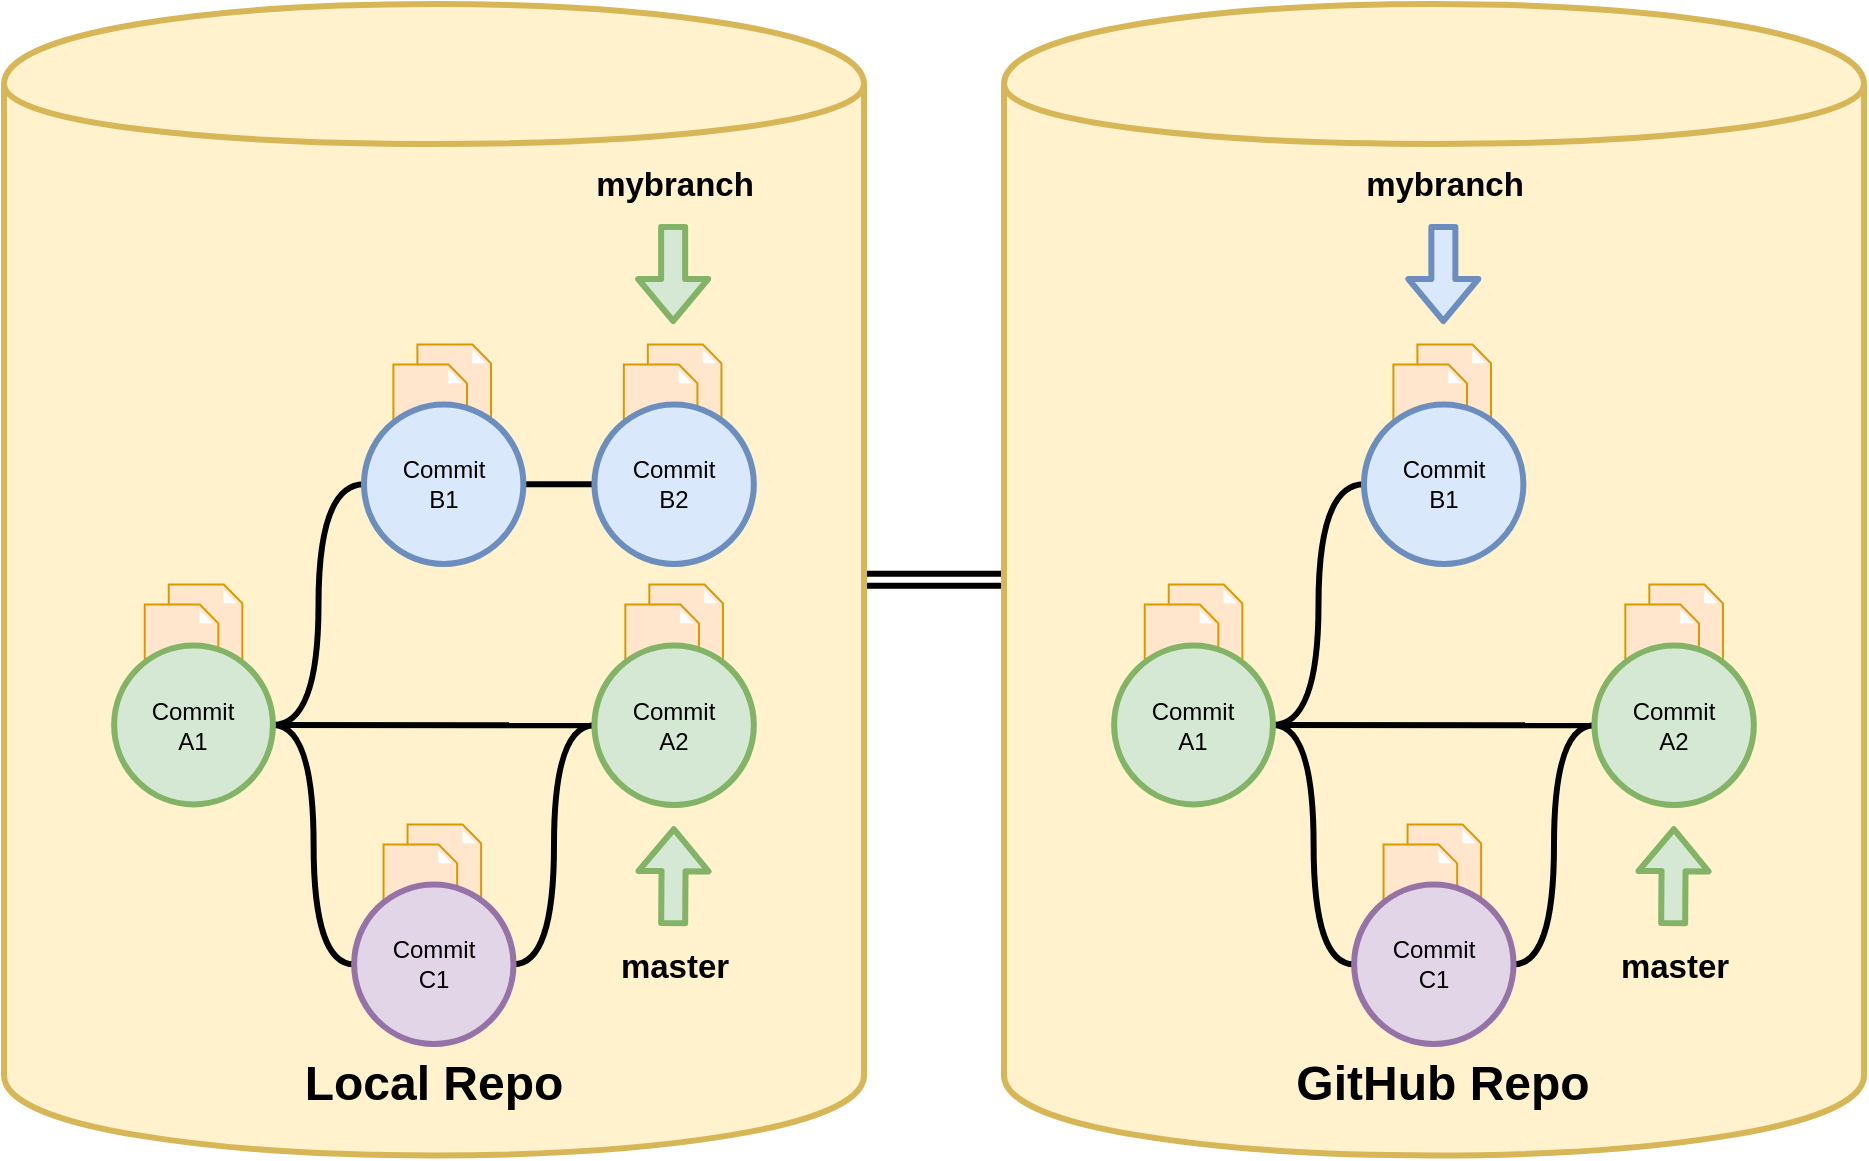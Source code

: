 <mxfile version="13.5.1" type="device"><diagram id="1vah80A7K6ktCt1jhF-4" name="Page-1"><mxGraphModel dx="1106" dy="1003" grid="1" gridSize="10" guides="1" tooltips="1" connect="1" arrows="1" fold="1" page="1" pageScale="1" pageWidth="850" pageHeight="1100" background="#ffffff" math="0" shadow="0"><root><mxCell id="0"/><mxCell id="1" parent="0"/><mxCell id="z2_z9MhJDODGl9O1BSn3-104" style="edgeStyle=orthogonalEdgeStyle;curved=1;rounded=0;orthogonalLoop=1;jettySize=auto;html=1;exitX=1;exitY=0.5;exitDx=0;exitDy=0;entryX=0;entryY=0.5;entryDx=0;entryDy=0;endArrow=none;endFill=0;strokeWidth=3;shape=link;" edge="1" parent="1" source="10" target="z2_z9MhJDODGl9O1BSn3-78"><mxGeometry relative="1" as="geometry"/></mxCell><mxCell id="10" value="&lt;h1&gt;&lt;br&gt;&lt;/h1&gt;" style="shape=cylinder;whiteSpace=wrap;html=1;boundedLbl=1;strokeWidth=3;align=left;fillColor=#fff2cc;strokeColor=#d6b656;" parent="1" vertex="1"><mxGeometry x="40" y="40" width="430" height="575.7" as="geometry"/></mxCell><mxCell id="LzootIgWYRKK6utNdJAp-16" value="" style="shadow=0;dashed=0;html=1;strokeColor=#d79b00;fillColor=#ffe6cc;labelPosition=center;verticalLabelPosition=bottom;verticalAlign=top;align=center;outlineConnect=0;shape=mxgraph.veeam.2d.file;" parent="1" vertex="1"><mxGeometry x="122.37" y="330.3" width="36.8" height="50.8" as="geometry"/></mxCell><mxCell id="LzootIgWYRKK6utNdJAp-17" value="" style="shadow=0;dashed=0;html=1;strokeColor=#d79b00;fillColor=#ffe6cc;labelPosition=center;verticalLabelPosition=bottom;verticalAlign=top;align=center;outlineConnect=0;shape=mxgraph.veeam.2d.file;" parent="1" vertex="1"><mxGeometry x="110.37" y="340.3" width="36.8" height="50.8" as="geometry"/></mxCell><mxCell id="GAF7Az4xLPFggu_e14xt-14" value="&lt;h1&gt;Local Repo&lt;/h1&gt;" style="text;html=1;strokeColor=none;fillColor=none;spacing=5;spacingTop=-20;whiteSpace=wrap;overflow=hidden;rounded=0;dashed=1;dashPattern=1 1;align=center;" parent="1" vertex="1"><mxGeometry x="185.0" y="560" width="140" height="40" as="geometry"/></mxCell><mxCell id="z2_z9MhJDODGl9O1BSn3-26" value="" style="shape=flexArrow;endArrow=classic;html=1;strokeWidth=3;fillColor=#d5e8d4;strokeColor=#82b366;" edge="1" parent="1"><mxGeometry width="50" height="50" relative="1" as="geometry"><mxPoint x="374.57" y="501.1" as="sourcePoint"/><mxPoint x="374.92" y="451.1" as="targetPoint"/></mxGeometry></mxCell><mxCell id="z2_z9MhJDODGl9O1BSn3-27" value="&lt;h2&gt;master&lt;/h2&gt;" style="edgeLabel;html=1;align=center;verticalAlign=middle;resizable=0;points=[];labelBackgroundColor=none;" vertex="1" connectable="0" parent="z2_z9MhJDODGl9O1BSn3-26"><mxGeometry x="-0.36" y="1" relative="1" as="geometry"><mxPoint x="1.39" y="36.01" as="offset"/></mxGeometry></mxCell><mxCell id="z2_z9MhJDODGl9O1BSn3-55" style="edgeStyle=orthogonalEdgeStyle;rounded=0;orthogonalLoop=1;jettySize=auto;html=1;exitX=1;exitY=0.5;exitDx=0;exitDy=0;entryX=0;entryY=0.5;entryDx=0;entryDy=0;strokeWidth=3;endArrow=none;endFill=0;curved=1;" edge="1" parent="1" source="2" target="z2_z9MhJDODGl9O1BSn3-45"><mxGeometry relative="1" as="geometry"/></mxCell><mxCell id="z2_z9MhJDODGl9O1BSn3-57" style="edgeStyle=orthogonalEdgeStyle;curved=1;rounded=0;orthogonalLoop=1;jettySize=auto;html=1;exitX=1;exitY=0.5;exitDx=0;exitDy=0;entryX=0;entryY=0.5;entryDx=0;entryDy=0;endArrow=none;endFill=0;strokeWidth=3;" edge="1" parent="1" source="2" target="z2_z9MhJDODGl9O1BSn3-56"><mxGeometry relative="1" as="geometry"/></mxCell><mxCell id="z2_z9MhJDODGl9O1BSn3-67" style="edgeStyle=orthogonalEdgeStyle;curved=1;rounded=0;orthogonalLoop=1;jettySize=auto;html=1;exitX=1;exitY=0.5;exitDx=0;exitDy=0;entryX=0;entryY=0.5;entryDx=0;entryDy=0;endArrow=none;endFill=0;strokeWidth=3;" edge="1" parent="1" source="2" target="z2_z9MhJDODGl9O1BSn3-62"><mxGeometry relative="1" as="geometry"/></mxCell><mxCell id="2" value="Commit&lt;br&gt;A1" style="ellipse;whiteSpace=wrap;html=1;aspect=fixed;strokeWidth=3;fillColor=#d5e8d4;strokeColor=#82b366;" parent="1" vertex="1"><mxGeometry x="95.07" y="360.8" width="79.4" height="79.4" as="geometry"/></mxCell><mxCell id="z2_z9MhJDODGl9O1BSn3-58" value="" style="shadow=0;dashed=0;html=1;strokeColor=#d79b00;fillColor=#ffe6cc;labelPosition=center;verticalLabelPosition=bottom;verticalAlign=top;align=center;outlineConnect=0;shape=mxgraph.veeam.2d.file;" vertex="1" parent="1"><mxGeometry x="246.7" y="210.3" width="36.8" height="50.8" as="geometry"/></mxCell><mxCell id="z2_z9MhJDODGl9O1BSn3-59" value="" style="shadow=0;dashed=0;html=1;strokeColor=#d79b00;fillColor=#ffe6cc;labelPosition=center;verticalLabelPosition=bottom;verticalAlign=top;align=center;outlineConnect=0;shape=mxgraph.veeam.2d.file;" vertex="1" parent="1"><mxGeometry x="234.7" y="220.3" width="36.8" height="50.8" as="geometry"/></mxCell><mxCell id="z2_z9MhJDODGl9O1BSn3-77" style="edgeStyle=orthogonalEdgeStyle;curved=1;rounded=0;orthogonalLoop=1;jettySize=auto;html=1;exitX=1;exitY=0.5;exitDx=0;exitDy=0;entryX=0;entryY=0.5;entryDx=0;entryDy=0;endArrow=none;endFill=0;strokeWidth=3;" edge="1" parent="1" source="z2_z9MhJDODGl9O1BSn3-56" target="z2_z9MhJDODGl9O1BSn3-73"><mxGeometry relative="1" as="geometry"/></mxCell><mxCell id="z2_z9MhJDODGl9O1BSn3-56" value="Commit&lt;br&gt;B1" style="ellipse;whiteSpace=wrap;html=1;aspect=fixed;strokeWidth=3;fillColor=#dae8fc;strokeColor=#6c8ebf;" vertex="1" parent="1"><mxGeometry x="220.0" y="240.3" width="79.7" height="79.7" as="geometry"/></mxCell><mxCell id="z2_z9MhJDODGl9O1BSn3-60" value="" style="shadow=0;dashed=0;html=1;strokeColor=#d79b00;fillColor=#ffe6cc;labelPosition=center;verticalLabelPosition=bottom;verticalAlign=top;align=center;outlineConnect=0;shape=mxgraph.veeam.2d.file;" vertex="1" parent="1"><mxGeometry x="241.77" y="450.3" width="36.8" height="50.8" as="geometry"/></mxCell><mxCell id="z2_z9MhJDODGl9O1BSn3-61" value="" style="shadow=0;dashed=0;html=1;strokeColor=#d79b00;fillColor=#ffe6cc;labelPosition=center;verticalLabelPosition=bottom;verticalAlign=top;align=center;outlineConnect=0;shape=mxgraph.veeam.2d.file;" vertex="1" parent="1"><mxGeometry x="229.77" y="460.3" width="36.8" height="50.8" as="geometry"/></mxCell><mxCell id="z2_z9MhJDODGl9O1BSn3-66" style="edgeStyle=orthogonalEdgeStyle;curved=1;rounded=0;orthogonalLoop=1;jettySize=auto;html=1;exitX=1;exitY=0.5;exitDx=0;exitDy=0;entryX=0;entryY=0.5;entryDx=0;entryDy=0;endArrow=none;endFill=0;strokeWidth=3;" edge="1" parent="1" source="z2_z9MhJDODGl9O1BSn3-45" target="z2_z9MhJDODGl9O1BSn3-62"><mxGeometry relative="1" as="geometry"/></mxCell><mxCell id="z2_z9MhJDODGl9O1BSn3-45" value="Commit&lt;br&gt;C1" style="ellipse;whiteSpace=wrap;html=1;aspect=fixed;strokeWidth=3;fillColor=#e1d5e7;strokeColor=#9673a6;" vertex="1" parent="1"><mxGeometry x="215.07" y="480.3" width="79.7" height="79.7" as="geometry"/></mxCell><mxCell id="z2_z9MhJDODGl9O1BSn3-64" value="" style="shadow=0;dashed=0;html=1;strokeColor=#d79b00;fillColor=#ffe6cc;labelPosition=center;verticalLabelPosition=bottom;verticalAlign=top;align=center;outlineConnect=0;shape=mxgraph.veeam.2d.file;" vertex="1" parent="1"><mxGeometry x="362.67" y="330.3" width="36.8" height="50.8" as="geometry"/></mxCell><mxCell id="z2_z9MhJDODGl9O1BSn3-65" value="" style="shadow=0;dashed=0;html=1;strokeColor=#d79b00;fillColor=#ffe6cc;labelPosition=center;verticalLabelPosition=bottom;verticalAlign=top;align=center;outlineConnect=0;shape=mxgraph.veeam.2d.file;" vertex="1" parent="1"><mxGeometry x="350.67" y="340.3" width="36.8" height="50.8" as="geometry"/></mxCell><mxCell id="z2_z9MhJDODGl9O1BSn3-62" value="Commit&lt;br&gt;A2" style="ellipse;whiteSpace=wrap;html=1;aspect=fixed;strokeWidth=3;fillColor=#d5e8d4;strokeColor=#82b366;" vertex="1" parent="1"><mxGeometry x="335.22" y="360.8" width="79.7" height="79.7" as="geometry"/></mxCell><mxCell id="z2_z9MhJDODGl9O1BSn3-71" value="" style="shadow=0;dashed=0;html=1;strokeColor=#d79b00;fillColor=#ffe6cc;labelPosition=center;verticalLabelPosition=bottom;verticalAlign=top;align=center;outlineConnect=0;shape=mxgraph.veeam.2d.file;" vertex="1" parent="1"><mxGeometry x="361.92" y="210.3" width="36.8" height="50.8" as="geometry"/></mxCell><mxCell id="z2_z9MhJDODGl9O1BSn3-72" value="" style="shadow=0;dashed=0;html=1;strokeColor=#d79b00;fillColor=#ffe6cc;labelPosition=center;verticalLabelPosition=bottom;verticalAlign=top;align=center;outlineConnect=0;shape=mxgraph.veeam.2d.file;" vertex="1" parent="1"><mxGeometry x="349.92" y="220.3" width="36.8" height="50.8" as="geometry"/></mxCell><mxCell id="z2_z9MhJDODGl9O1BSn3-73" value="Commit&lt;br&gt;B2" style="ellipse;whiteSpace=wrap;html=1;aspect=fixed;strokeWidth=3;fillColor=#dae8fc;strokeColor=#6c8ebf;" vertex="1" parent="1"><mxGeometry x="335.22" y="240.3" width="79.7" height="79.7" as="geometry"/></mxCell><mxCell id="z2_z9MhJDODGl9O1BSn3-74" value="" style="shape=flexArrow;endArrow=classic;html=1;strokeWidth=3;fillColor=#d5e8d4;strokeColor=#82b366;" edge="1" parent="1"><mxGeometry width="50" height="50" relative="1" as="geometry"><mxPoint x="374.57" y="150" as="sourcePoint"/><mxPoint x="374.57" y="200" as="targetPoint"/></mxGeometry></mxCell><mxCell id="z2_z9MhJDODGl9O1BSn3-75" value="&lt;h2&gt;mybranch&lt;/h2&gt;" style="edgeLabel;html=1;align=center;verticalAlign=middle;resizable=0;points=[];labelBackgroundColor=none;" vertex="1" connectable="0" parent="z2_z9MhJDODGl9O1BSn3-74"><mxGeometry x="-0.36" y="1" relative="1" as="geometry"><mxPoint x="-1" y="-35.85" as="offset"/></mxGeometry></mxCell><mxCell id="z2_z9MhJDODGl9O1BSn3-78" value="&lt;h1&gt;&lt;br&gt;&lt;/h1&gt;" style="shape=cylinder;whiteSpace=wrap;html=1;boundedLbl=1;strokeWidth=3;align=left;fillColor=#fff2cc;strokeColor=#d6b656;" vertex="1" parent="1"><mxGeometry x="540" y="40" width="430" height="575.7" as="geometry"/></mxCell><mxCell id="z2_z9MhJDODGl9O1BSn3-79" value="" style="shadow=0;dashed=0;html=1;strokeColor=#d79b00;fillColor=#ffe6cc;labelPosition=center;verticalLabelPosition=bottom;verticalAlign=top;align=center;outlineConnect=0;shape=mxgraph.veeam.2d.file;" vertex="1" parent="1"><mxGeometry x="622.37" y="330.3" width="36.8" height="50.8" as="geometry"/></mxCell><mxCell id="z2_z9MhJDODGl9O1BSn3-80" value="" style="shadow=0;dashed=0;html=1;strokeColor=#d79b00;fillColor=#ffe6cc;labelPosition=center;verticalLabelPosition=bottom;verticalAlign=top;align=center;outlineConnect=0;shape=mxgraph.veeam.2d.file;" vertex="1" parent="1"><mxGeometry x="610.37" y="340.3" width="36.8" height="50.8" as="geometry"/></mxCell><mxCell id="z2_z9MhJDODGl9O1BSn3-81" value="&lt;h1&gt;GitHub Repo&lt;/h1&gt;" style="text;html=1;strokeColor=none;fillColor=none;spacing=5;spacingTop=-20;whiteSpace=wrap;overflow=hidden;rounded=0;dashed=1;dashPattern=1 1;align=center;" vertex="1" parent="1"><mxGeometry x="677.35" y="560" width="165" height="40" as="geometry"/></mxCell><mxCell id="z2_z9MhJDODGl9O1BSn3-82" value="" style="shape=flexArrow;endArrow=classic;html=1;strokeWidth=3;fillColor=#d5e8d4;strokeColor=#82b366;" edge="1" parent="1"><mxGeometry width="50" height="50" relative="1" as="geometry"><mxPoint x="874.57" y="501.1" as="sourcePoint"/><mxPoint x="874.92" y="451.1" as="targetPoint"/></mxGeometry></mxCell><mxCell id="z2_z9MhJDODGl9O1BSn3-83" value="&lt;h2&gt;master&lt;/h2&gt;" style="edgeLabel;html=1;align=center;verticalAlign=middle;resizable=0;points=[];labelBackgroundColor=none;" vertex="1" connectable="0" parent="z2_z9MhJDODGl9O1BSn3-82"><mxGeometry x="-0.36" y="1" relative="1" as="geometry"><mxPoint x="1.39" y="36.01" as="offset"/></mxGeometry></mxCell><mxCell id="z2_z9MhJDODGl9O1BSn3-84" style="edgeStyle=orthogonalEdgeStyle;rounded=0;orthogonalLoop=1;jettySize=auto;html=1;exitX=1;exitY=0.5;exitDx=0;exitDy=0;entryX=0;entryY=0.5;entryDx=0;entryDy=0;strokeWidth=3;endArrow=none;endFill=0;curved=1;" edge="1" source="z2_z9MhJDODGl9O1BSn3-87" target="z2_z9MhJDODGl9O1BSn3-95" parent="1"><mxGeometry relative="1" as="geometry"/></mxCell><mxCell id="z2_z9MhJDODGl9O1BSn3-85" style="edgeStyle=orthogonalEdgeStyle;curved=1;rounded=0;orthogonalLoop=1;jettySize=auto;html=1;exitX=1;exitY=0.5;exitDx=0;exitDy=0;entryX=0;entryY=0.5;entryDx=0;entryDy=0;endArrow=none;endFill=0;strokeWidth=3;" edge="1" source="z2_z9MhJDODGl9O1BSn3-87" target="z2_z9MhJDODGl9O1BSn3-91" parent="1"><mxGeometry relative="1" as="geometry"/></mxCell><mxCell id="z2_z9MhJDODGl9O1BSn3-86" style="edgeStyle=orthogonalEdgeStyle;curved=1;rounded=0;orthogonalLoop=1;jettySize=auto;html=1;exitX=1;exitY=0.5;exitDx=0;exitDy=0;entryX=0;entryY=0.5;entryDx=0;entryDy=0;endArrow=none;endFill=0;strokeWidth=3;" edge="1" source="z2_z9MhJDODGl9O1BSn3-87" target="z2_z9MhJDODGl9O1BSn3-98" parent="1"><mxGeometry relative="1" as="geometry"/></mxCell><mxCell id="z2_z9MhJDODGl9O1BSn3-87" value="Commit&lt;br&gt;A1" style="ellipse;whiteSpace=wrap;html=1;aspect=fixed;strokeWidth=3;fillColor=#d5e8d4;strokeColor=#82b366;" vertex="1" parent="1"><mxGeometry x="595.07" y="360.8" width="79.4" height="79.4" as="geometry"/></mxCell><mxCell id="z2_z9MhJDODGl9O1BSn3-88" value="" style="shadow=0;dashed=0;html=1;strokeColor=#d79b00;fillColor=#ffe6cc;labelPosition=center;verticalLabelPosition=bottom;verticalAlign=top;align=center;outlineConnect=0;shape=mxgraph.veeam.2d.file;" vertex="1" parent="1"><mxGeometry x="746.7" y="210.3" width="36.8" height="50.8" as="geometry"/></mxCell><mxCell id="z2_z9MhJDODGl9O1BSn3-89" value="" style="shadow=0;dashed=0;html=1;strokeColor=#d79b00;fillColor=#ffe6cc;labelPosition=center;verticalLabelPosition=bottom;verticalAlign=top;align=center;outlineConnect=0;shape=mxgraph.veeam.2d.file;" vertex="1" parent="1"><mxGeometry x="734.7" y="220.3" width="36.8" height="50.8" as="geometry"/></mxCell><mxCell id="z2_z9MhJDODGl9O1BSn3-91" value="Commit&lt;br&gt;B1" style="ellipse;whiteSpace=wrap;html=1;aspect=fixed;strokeWidth=3;fillColor=#dae8fc;strokeColor=#6c8ebf;" vertex="1" parent="1"><mxGeometry x="720" y="240.3" width="79.7" height="79.7" as="geometry"/></mxCell><mxCell id="z2_z9MhJDODGl9O1BSn3-92" value="" style="shadow=0;dashed=0;html=1;strokeColor=#d79b00;fillColor=#ffe6cc;labelPosition=center;verticalLabelPosition=bottom;verticalAlign=top;align=center;outlineConnect=0;shape=mxgraph.veeam.2d.file;" vertex="1" parent="1"><mxGeometry x="741.77" y="450.3" width="36.8" height="50.8" as="geometry"/></mxCell><mxCell id="z2_z9MhJDODGl9O1BSn3-93" value="" style="shadow=0;dashed=0;html=1;strokeColor=#d79b00;fillColor=#ffe6cc;labelPosition=center;verticalLabelPosition=bottom;verticalAlign=top;align=center;outlineConnect=0;shape=mxgraph.veeam.2d.file;" vertex="1" parent="1"><mxGeometry x="729.77" y="460.3" width="36.8" height="50.8" as="geometry"/></mxCell><mxCell id="z2_z9MhJDODGl9O1BSn3-94" style="edgeStyle=orthogonalEdgeStyle;curved=1;rounded=0;orthogonalLoop=1;jettySize=auto;html=1;exitX=1;exitY=0.5;exitDx=0;exitDy=0;entryX=0;entryY=0.5;entryDx=0;entryDy=0;endArrow=none;endFill=0;strokeWidth=3;" edge="1" source="z2_z9MhJDODGl9O1BSn3-95" target="z2_z9MhJDODGl9O1BSn3-98" parent="1"><mxGeometry relative="1" as="geometry"/></mxCell><mxCell id="z2_z9MhJDODGl9O1BSn3-95" value="Commit&lt;br&gt;C1" style="ellipse;whiteSpace=wrap;html=1;aspect=fixed;strokeWidth=3;fillColor=#e1d5e7;strokeColor=#9673a6;" vertex="1" parent="1"><mxGeometry x="715.07" y="480.3" width="79.7" height="79.7" as="geometry"/></mxCell><mxCell id="z2_z9MhJDODGl9O1BSn3-96" value="" style="shadow=0;dashed=0;html=1;strokeColor=#d79b00;fillColor=#ffe6cc;labelPosition=center;verticalLabelPosition=bottom;verticalAlign=top;align=center;outlineConnect=0;shape=mxgraph.veeam.2d.file;" vertex="1" parent="1"><mxGeometry x="862.67" y="330.3" width="36.8" height="50.8" as="geometry"/></mxCell><mxCell id="z2_z9MhJDODGl9O1BSn3-97" value="" style="shadow=0;dashed=0;html=1;strokeColor=#d79b00;fillColor=#ffe6cc;labelPosition=center;verticalLabelPosition=bottom;verticalAlign=top;align=center;outlineConnect=0;shape=mxgraph.veeam.2d.file;" vertex="1" parent="1"><mxGeometry x="850.67" y="340.3" width="36.8" height="50.8" as="geometry"/></mxCell><mxCell id="z2_z9MhJDODGl9O1BSn3-98" value="Commit&lt;br&gt;A2" style="ellipse;whiteSpace=wrap;html=1;aspect=fixed;strokeWidth=3;fillColor=#d5e8d4;strokeColor=#82b366;" vertex="1" parent="1"><mxGeometry x="835.22" y="360.8" width="79.7" height="79.7" as="geometry"/></mxCell><mxCell id="z2_z9MhJDODGl9O1BSn3-102" value="" style="shape=flexArrow;endArrow=classic;html=1;strokeWidth=3;fillColor=#dae8fc;strokeColor=#6c8ebf;" edge="1" parent="1"><mxGeometry width="50" height="50" relative="1" as="geometry"><mxPoint x="759.67" y="150" as="sourcePoint"/><mxPoint x="759.67" y="200" as="targetPoint"/></mxGeometry></mxCell><mxCell id="z2_z9MhJDODGl9O1BSn3-103" value="&lt;h2&gt;mybranch&lt;/h2&gt;" style="edgeLabel;html=1;align=center;verticalAlign=middle;resizable=0;points=[];labelBackgroundColor=none;" vertex="1" connectable="0" parent="z2_z9MhJDODGl9O1BSn3-102"><mxGeometry x="-0.36" y="1" relative="1" as="geometry"><mxPoint x="-1" y="-35.85" as="offset"/></mxGeometry></mxCell></root></mxGraphModel></diagram></mxfile>